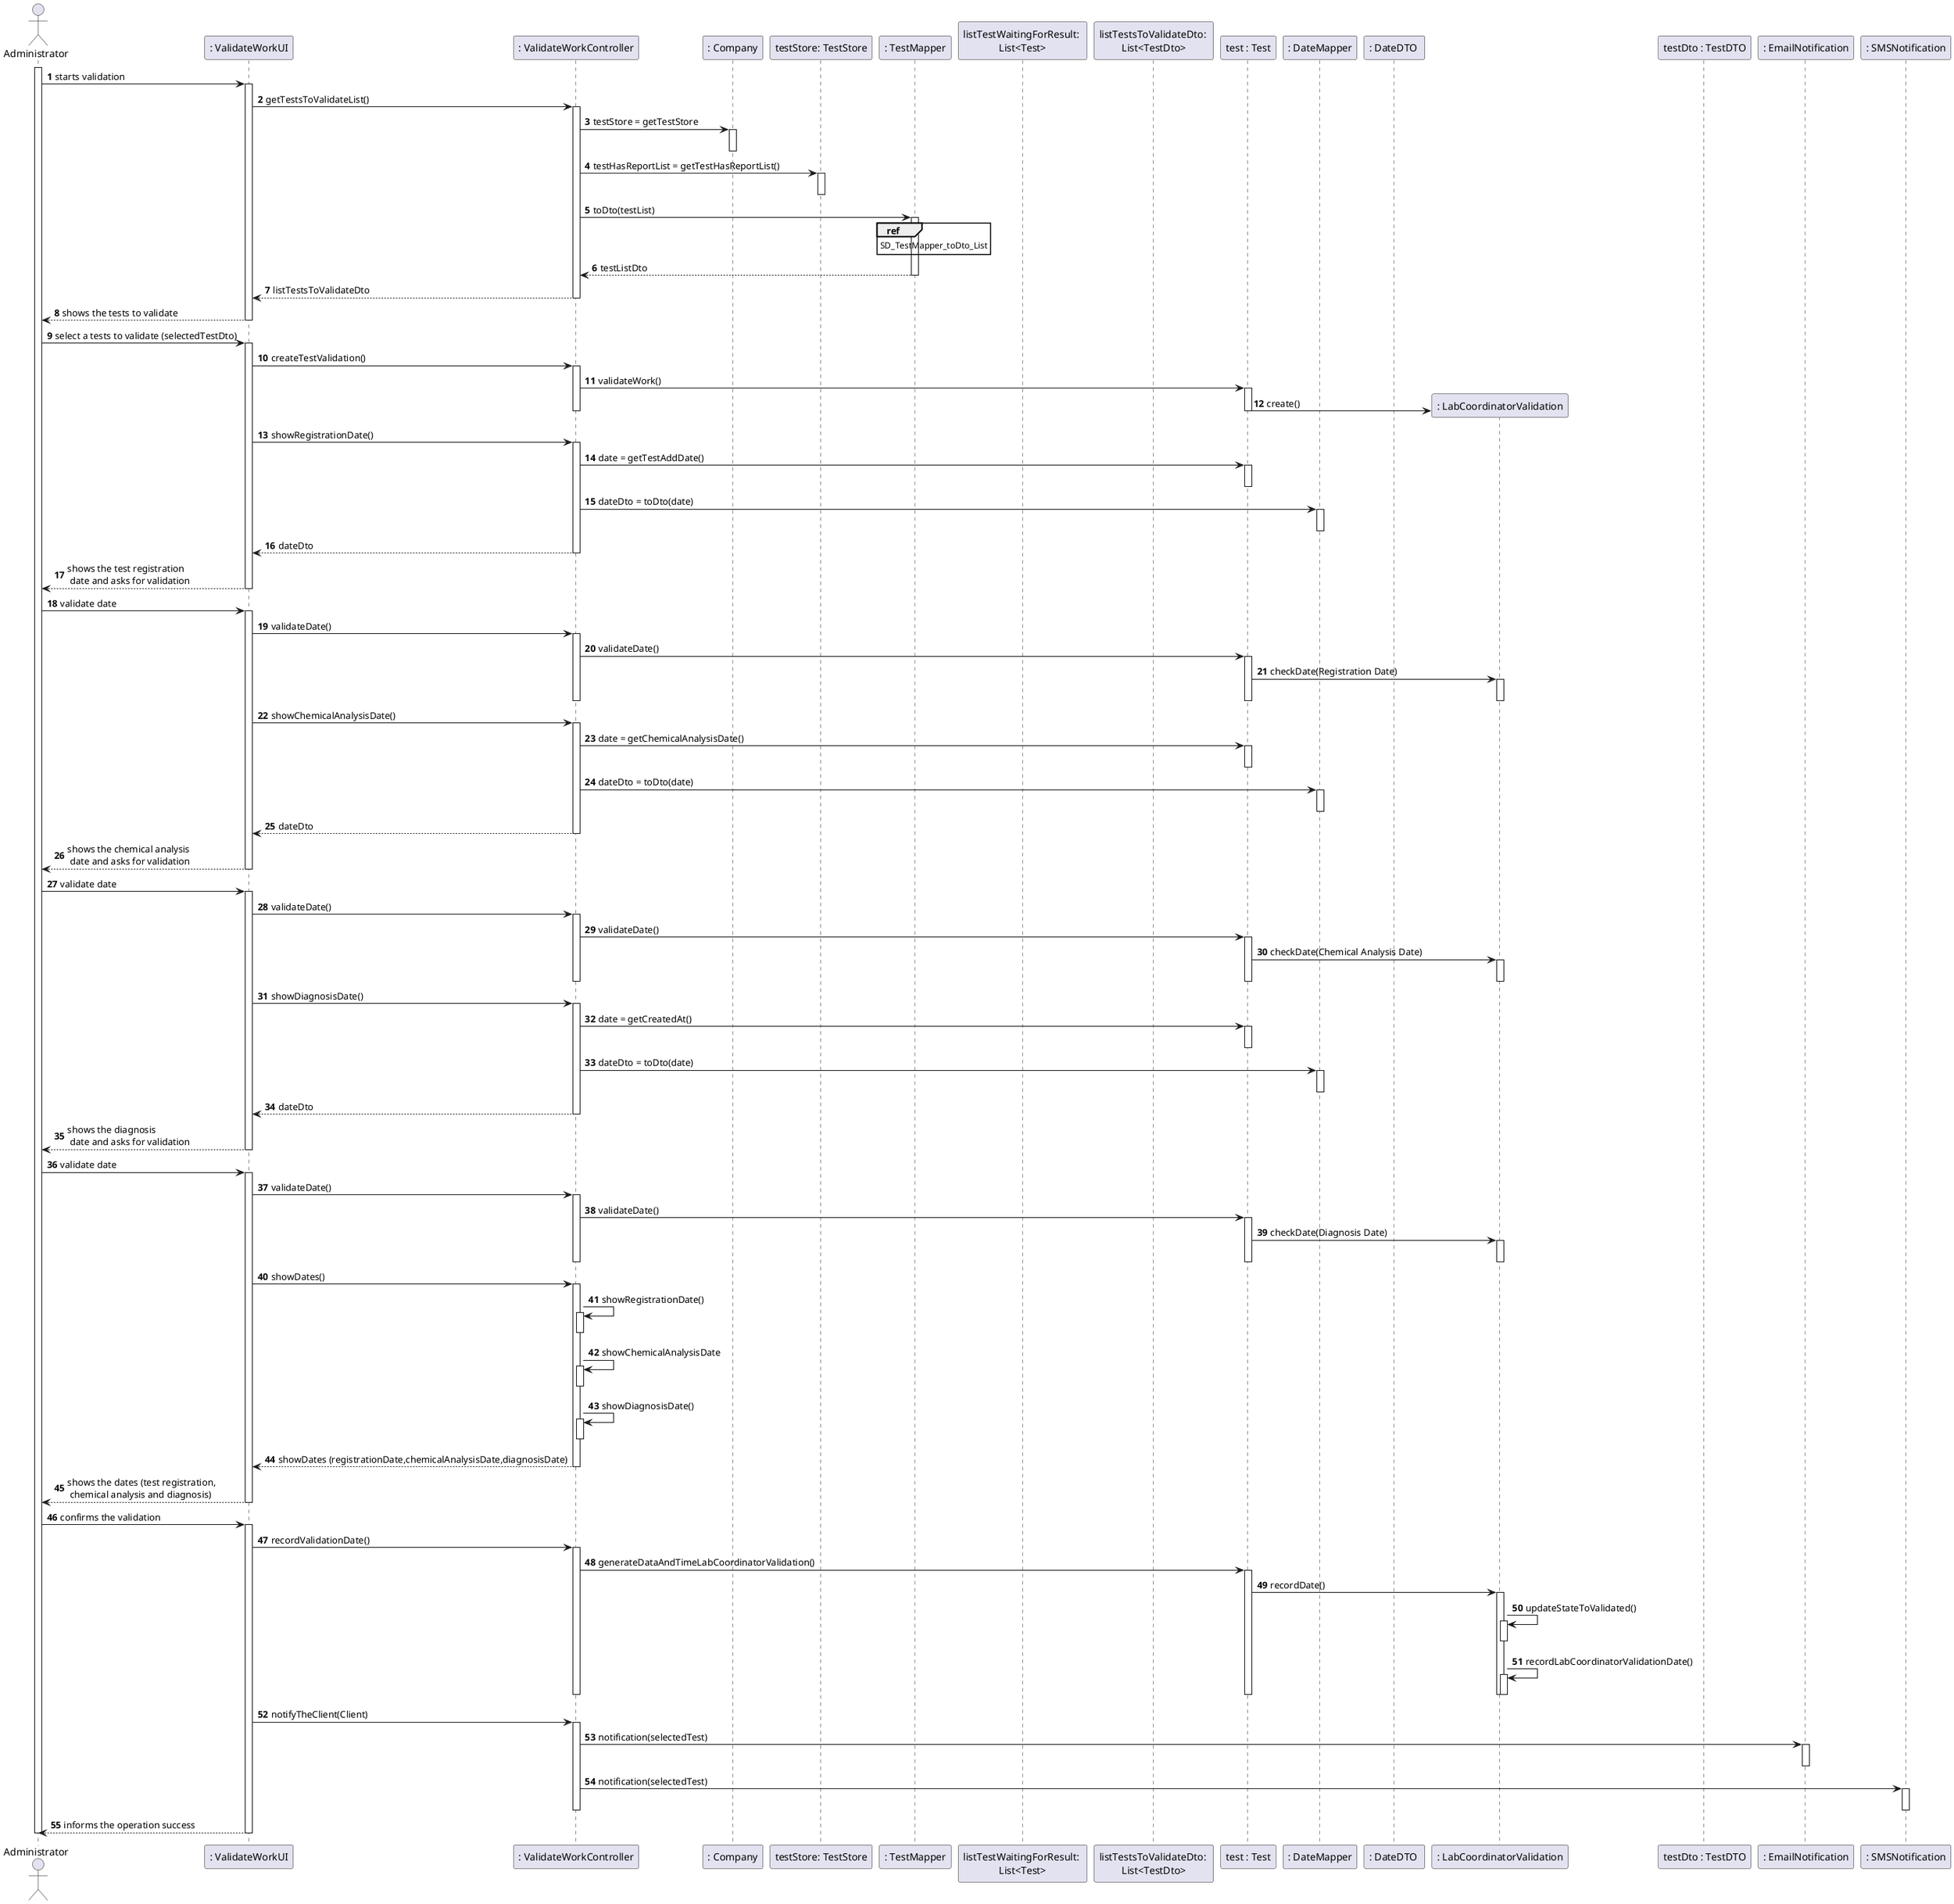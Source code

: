 @startuml
'https://plantuml.com/sequence-diagram

autonumber

actor "Administrator" as ADM

participant ": ValidateWorkUI" as UI
participant ": ValidateWorkController" as CTRL
participant ": Company" as COMP
participant "testStore: TestStore" as TSTORE
participant ": TestMapper" as TMAPPER
participant "listTestWaitingForResult: \nList<Test>" as LWFR
participant "listTestsToValidateDto: \nList<TestDto>" as LISTTWFV
participant "test : Test" as TEST
participant ": DateMapper" as DMAPPER
participant ": DateDTO " as DATEDTO
participant ": LabCoordinatorValidation" as LCV
participant "testDto : TestDTO" as TESTDTO
participant ": EmailNotification" as EMAILNOTF
participant ": SMSNotification" as SMSNOTF

autonumber

activate ADM
ADM -> UI : starts validation
activate UI
UI -> CTRL : getTestsToValidateList()
activate CTRL
CTRL -> COMP : testStore = getTestStore
activate COMP
deactivate COMP
CTRL -> TSTORE : testHasReportList = getTestHasReportList()
activate TSTORE
deactivate TSTORE
CTRL -> TMAPPER : toDto(testList)
activate TMAPPER
ref over TMAPPER
SD_TestMapper_toDto_List
end ref
TMAPPER --> CTRL : testListDto
deactivate TMAPPER
CTRL --> UI : listTestsToValidateDto
deactivate CTRL
UI --> ADM : shows the tests to validate
deactivate UI






ADM -> UI:select a tests to validate (selectedTestDto)
activate UI
UI -> CTRL : createTestValidation()
activate CTRL
CTRL -> TEST : validateWork()
activate TEST
TEST -> LCV** : create()
deactivate TEST
deactivate CTRL

UI -> CTRL : showRegistrationDate()
activate CTRL
CTRL -> TEST : date = getTestAddDate()
activate TEST
deactivate TEST
CTRL -> DMAPPER : dateDto = toDto(date)
activate DMAPPER
deactivate DMAPPER
CTRL --> UI : dateDto
deactivate CTRL
UI --> ADM : shows the test registration \n date and asks for validation
deactivate UI






ADM -> UI: validate date
activate UI
UI -> CTRL : validateDate()
activate CTRL
CTRL -> TEST : validateDate()
activate TEST
TEST -> LCV : checkDate(Registration Date)
activate LCV
deactivate LCV
deactivate TEST
deactivate CTRL

UI -> CTRL : showChemicalAnalysisDate()
activate CTRL
CTRL -> TEST : date = getChemicalAnalysisDate()
activate TEST
deactivate TEST
CTRL -> DMAPPER : dateDto = toDto(date)
activate DMAPPER
deactivate DMAPPER
CTRL --> UI : dateDto
deactivate CTRL
UI --> ADM : shows the chemical analysis \n date and asks for validation
deactivate UI






ADM -> UI: validate date
activate UI
UI -> CTRL : validateDate()
activate CTRL
CTRL -> TEST : validateDate()
activate TEST
TEST -> LCV : checkDate(Chemical Analysis Date)
activate LCV
deactivate LCV
deactivate TEST
deactivate CTRL
UI -> CTRL : showDiagnosisDate()
activate CTRL
CTRL -> TEST : date = getCreatedAt()
activate TEST
deactivate TEST
CTRL -> DMAPPER : dateDto = toDto(date)
activate DMAPPER
deactivate DMAPPER
CTRL --> UI : dateDto
deactivate CTRL
UI --> ADM : shows the diagnosis \n date and asks for validation
deactivate UI





ADM -> UI: validate date
activate UI
UI -> CTRL : validateDate()
activate CTRL
CTRL -> TEST : validateDate()
activate TEST
TEST -> LCV : checkDate(Diagnosis Date)
activate LCV
deactivate LCV
deactivate TEST
deactivate CTRL
UI -> CTRL : showDates()
activate CTRL
CTRL -> CTRL : showRegistrationDate()
activate CTRL
deactivate CTRL
CTRL -> CTRL : showChemicalAnalysisDate
activate CTRL
deactivate CTRL
CTRL -> CTRL : showDiagnosisDate()
activate CTRL
deactivate CTRL

CTRL --> UI : showDates (registrationDate,chemicalAnalysisDate,diagnosisDate)
deactivate CTRL
UI --> ADM : shows the dates (test registration, \n chemical analysis and diagnosis)
deactivate UI






ADM -> UI: confirms the validation
activate UI
UI -> CTRL : recordValidationDate()
activate CTRL
CTRL -> TEST : generateDataAndTimeLabCoordinatorValidation()
activate TEST
TEST -> LCV : recordDate()
activate LCV

LCV -> LCV : updateStateToValidated()
activate LCV
deactivate LCV

LCV -> LCV : recordLabCoordinatorValidationDate()
activate LCV
deactivate LCV

deactivate LCV
deactivate TEST
deactivate CTRL
UI -> CTRL : notifyTheClient(Client)
activate CTRL
CTRL -> EMAILNOTF : notification(selectedTest)
activate EMAILNOTF
deactivate EMAILNOTF
CTRL -> SMSNOTF : notification(selectedTest)
activate SMSNOTF
deactivate SMSNOTF
deactivate CTRL
UI --> ADM : informs the operation success
deactivate UI
deactivate ADM



@enduml